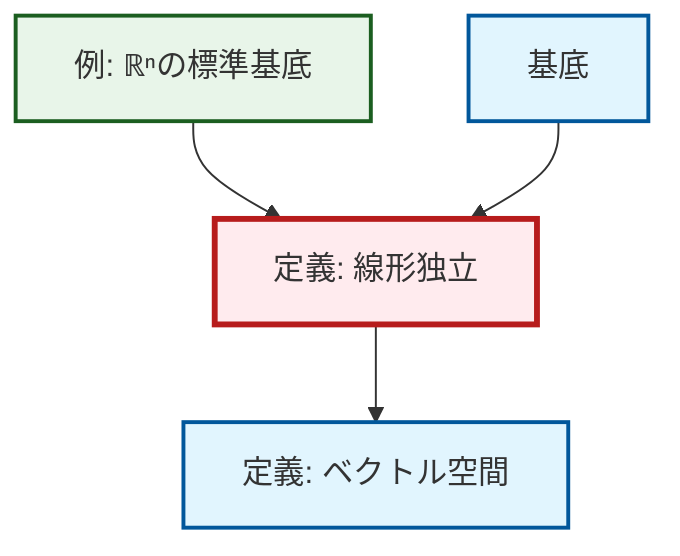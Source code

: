 graph TD
    classDef definition fill:#e1f5fe,stroke:#01579b,stroke-width:2px
    classDef theorem fill:#f3e5f5,stroke:#4a148c,stroke-width:2px
    classDef axiom fill:#fff3e0,stroke:#e65100,stroke-width:2px
    classDef example fill:#e8f5e9,stroke:#1b5e20,stroke-width:2px
    classDef current fill:#ffebee,stroke:#b71c1c,stroke-width:3px
    ex-standard-basis-rn["例: ℝⁿの標準基底"]:::example
    def-linear-independence["定義: 線形独立"]:::definition
    def-vector-space["定義: ベクトル空間"]:::definition
    def-basis["基底"]:::definition
    ex-standard-basis-rn --> def-linear-independence
    def-basis --> def-linear-independence
    def-linear-independence --> def-vector-space
    class def-linear-independence current